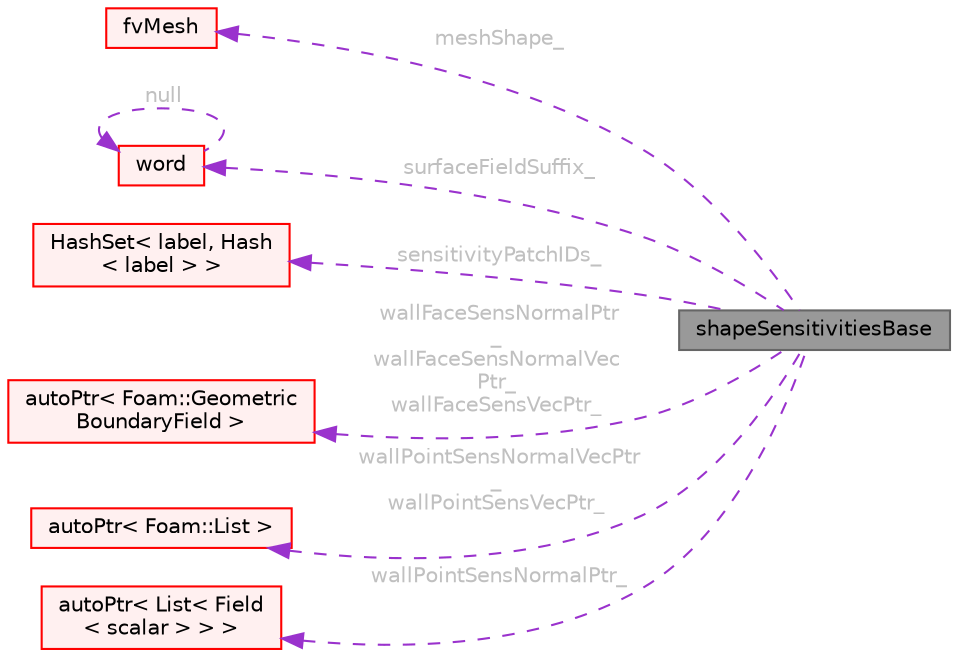 digraph "shapeSensitivitiesBase"
{
 // LATEX_PDF_SIZE
  bgcolor="transparent";
  edge [fontname=Helvetica,fontsize=10,labelfontname=Helvetica,labelfontsize=10];
  node [fontname=Helvetica,fontsize=10,shape=box,height=0.2,width=0.4];
  rankdir="LR";
  Node1 [id="Node000001",label="shapeSensitivitiesBase",height=0.2,width=0.4,color="gray40", fillcolor="grey60", style="filled", fontcolor="black",tooltip=" "];
  Node2 -> Node1 [id="edge1_Node000001_Node000002",dir="back",color="darkorchid3",style="dashed",tooltip=" ",label=" meshShape_",fontcolor="grey" ];
  Node2 [id="Node000002",label="fvMesh",height=0.2,width=0.4,color="red", fillcolor="#FFF0F0", style="filled",URL="$classFoam_1_1fvMesh.html",tooltip="Mesh data needed to do the Finite Volume discretisation."];
  Node14 -> Node1 [id="edge2_Node000001_Node000014",dir="back",color="darkorchid3",style="dashed",tooltip=" ",label=" surfaceFieldSuffix_",fontcolor="grey" ];
  Node14 [id="Node000014",label="word",height=0.2,width=0.4,color="red", fillcolor="#FFF0F0", style="filled",URL="$classFoam_1_1word.html",tooltip="A class for handling words, derived from Foam::string."];
  Node14 -> Node14 [id="edge3_Node000014_Node000014",dir="back",color="darkorchid3",style="dashed",tooltip=" ",label=" null",fontcolor="grey" ];
  Node54 -> Node1 [id="edge4_Node000001_Node000054",dir="back",color="darkorchid3",style="dashed",tooltip=" ",label=" sensitivityPatchIDs_",fontcolor="grey" ];
  Node54 [id="Node000054",label="HashSet\< label, Hash\l\< label \> \>",height=0.2,width=0.4,color="red", fillcolor="#FFF0F0", style="filled",URL="$classFoam_1_1HashSet.html",tooltip=" "];
  Node58 -> Node1 [id="edge5_Node000001_Node000058",dir="back",color="darkorchid3",style="dashed",tooltip=" ",label=" wallFaceSensNormalPtr\l_\nwallFaceSensNormalVec\lPtr_\nwallFaceSensVecPtr_",fontcolor="grey" ];
  Node58 [id="Node000058",label="autoPtr\< Foam::Geometric\lBoundaryField \>",height=0.2,width=0.4,color="red", fillcolor="#FFF0F0", style="filled",URL="$classFoam_1_1autoPtr.html",tooltip=" "];
  Node60 -> Node1 [id="edge6_Node000001_Node000060",dir="back",color="darkorchid3",style="dashed",tooltip=" ",label=" wallPointSensNormalVecPtr\l_\nwallPointSensVecPtr_",fontcolor="grey" ];
  Node60 [id="Node000060",label="autoPtr\< Foam::List \>",height=0.2,width=0.4,color="red", fillcolor="#FFF0F0", style="filled",URL="$classFoam_1_1autoPtr.html",tooltip=" "];
  Node61 -> Node1 [id="edge7_Node000001_Node000061",dir="back",color="darkorchid3",style="dashed",tooltip=" ",label=" wallPointSensNormalPtr_",fontcolor="grey" ];
  Node61 [id="Node000061",label="autoPtr\< List\< Field\l\< scalar \> \> \>",height=0.2,width=0.4,color="red", fillcolor="#FFF0F0", style="filled",URL="$classFoam_1_1autoPtr.html",tooltip=" "];
}
